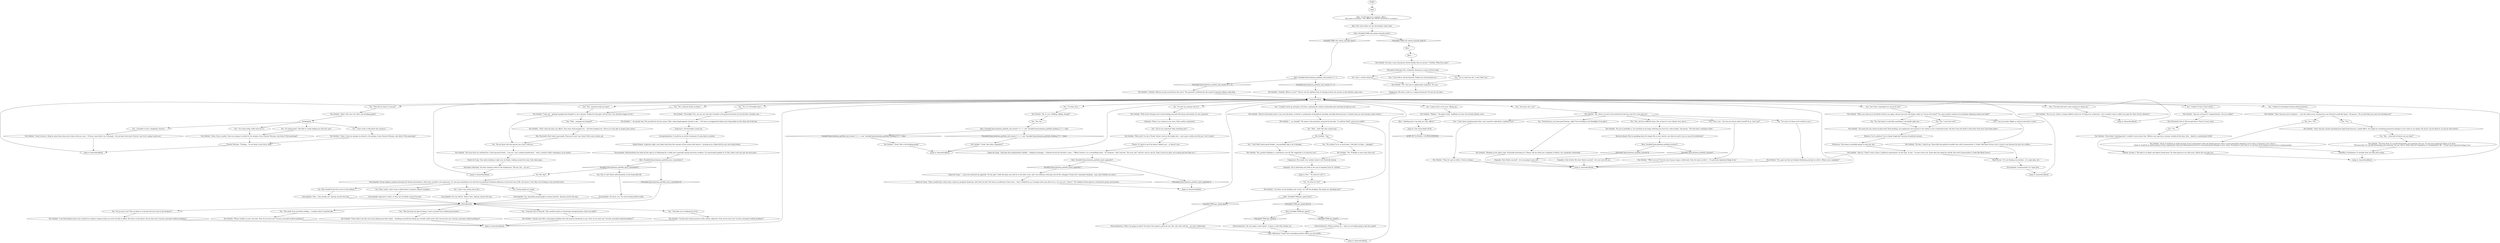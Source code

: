 # KINEEMA / LAZARETH CALL
# Here you can complete TASK.call_station_lazareth and get mocked by Nix Gottlieb.
# ==================================================
digraph G {
	  0 [label="START"];
	  1 [label="input"];
	  2 [label="You: \"Do you know who this person was, have I told you...\""];
	  3 [label="You: \"It's going great! I feel like it's really helping me with this case!\""];
	  4 [label="Jump to: [lazarethcallhub]"];
	  5 [label="Nix Gottlieb: \"Yup.\""];
	  6 [label="Endurance: The money is probably going to some old, oily..."];
	  7 [label="You: \"No wonder I'm in so much pain. I feel like I've been... damaged.\""];
	  8 [label="Jump to: [The actual Radio HUB]"];
	  9 [label="Nix Gottlieb: \"Great. I have an autopsy to attend to. An autopsy of one Chester McLaine, who died of *fish poisoning*.\""];
	  10 [label="Nix Gottlieb: \"Yes, there's no end to the misfortunes fate has seen fit to rain upon me.\""];
	  11 [label="You: \"Doc, someone broke my heart.\""];
	  12 [label="You: \"I still *feel* pretty good though. I can probably take a lot of damage.\""];
	  13 [label="Nix Gottlieb: \"What, you want me to do blood work for you again, tell you just how bad things really are *across the board*? You want another rundown of everything collapsing inside your body?\""];
	  14 [label="Esprit de Corps: \"Only a month later, when I got a chance to properly thank him, did I find out that *he* had no recollection of the event -- that's Gottlieb for ya. In league with some devil, he is, I'm sure of it. Cheers!\" The clinking of beer glasses is drowned in group conversation..."];
	  15 [label="You: \"I feel like you're making fun of me.\""];
	  16 [label="You: \"So you see it too? That my body is to become the last torch in the darkness?\""];
	  17 [label="You: \"I couldn't reach up and grab a tie from a spinning fan without unbearable pain shooting through my arm.\""];
	  18 [label="You: \"Yes. I want the truth!\""];
	  19 [label="Encyclopedia: You can still be. There's time. Anyway, answer the man."];
	  20 [label="Nix Gottlieb: \"Great to hear it. Stop by some time when you're done with your case -- I'll draw some blood, run it through -- let you know how much 'forever' your liver's going to give you.\""];
	  21 [label="Nix Gottlieb: \"Gottlieb. What is it now?\" There's not the slightest hint of wanting to know the answer in that familiar raspy voice."];
	  22 [label="Nix Gottlieb: \"Great! Any other complaints?\""];
	  23 [label="Nix Gottlieb: \"Do that. I need to go. Some idiot has glued his eyelids shut with Cyanoacrylate. It *looks* like Mack Torson, but it's hard to say because his eyes are swollen...\""];
	  24 [label="Endurance: The firewalker cannot die."];
	  25 [label="Encyclopedia: Yes, especially young people in young countries. Anyway, answer the man."];
	  26 [label="Logic: Abstinence *could* have immediate positive effects on your health."];
	  27 [label="Authority: There is no surprise in his voice. Only careless superiority."];
	  28 [label="You: \"I'm in a bad way, doc. A real *bad* way.\""];
	  29 [label="Nix Gottlieb: \"Then let's get on with it. Clock is ticking.\""];
	  30 [label="Nix Gottlieb: \"For you it probably is. I'm counting on my lungs outliving your liver by a wide margin.\" He pauses. \"Not that that's anything to fête.\""];
	  31 [label="Reaction Speed: Was he speaking about his longer life or your shorter one when he said it was no cause for celebration?"];
	  32 [label="Nix Gottlieb: \"That's the tiny vessels pulsating from high blood pressure, stupid officer. You might be sustaining permanent damage to your vision as we speak. Not much I can do about it. I'm not an *eye* doctor.\""];
	  33 [label="Nix Gottlieb: \"From what I can tell, you're just playing into their hands -- disabling yourself from doing any actually useful work. Now, do you have any *current, pressing* medical problems?\""];
	  34 [label="Encyclopedia: Uhm... they already are. Anyway, answer the man."];
	  35 [label="Composure: He sounds very careless about it all. Positively breezy."];
	  36 [label="Jump to: [lazarethcallhub]"];
	  37 [label="Alice: \"...\""];
	  38 [label="You: \"I decided to stop. Completely. Forever.\""];
	  39 [label="You: \"Sure, sure -- but can you tell me about myself? As in, who I am?\""];
	  40 [label="Nix Gottlieb: \"...or, actually!\" He seems to be positively surprised by the idea. \"It could be *both*, given your profile.\""];
	  41 [label="You: \"Wait... both? But that sounds bad.\""];
	  42 [label="Electrochemistry: Oh, but speed, sweet speed... It goes so well with alcohol, too..."];
	  43 [label="Electrochemistry: Which reminds me -- when are we finally going to get that speed?"];
	  44 [label="Nix Gottlieb: \"What else? I'm not a *brain* doctor. Look on the bright side -- you've got a whole new life now. Use it wisely.\""];
	  45 [label="You: But why?"];
	  46 [label="Chester McLaine: \"Fucking... I'm not dead, it just hurts, okay?\""];
	  47 [label="You: \"I guess that's it for now.\" [Hang up.]"];
	  48 [label="You: \"Yes...\""];
	  49 [label="You: \"Yes, it's Firewalker here.\""];
	  50 [label="Nix Gottlieb: \"Firewalker? Yes, yes you are. Just don't breathe in the general direction of your fire-feet. Actually, wait...\""];
	  51 [label="Nix Gottlieb: \"You must have me confused for a close personal friend... I am not. I am a medical professional -- with a constant *idiot* emergency on my hands.\""];
	  52 [label="Encyclopedia: Ignorance is bliss, as they say. Go ahead, answer the man!"];
	  53 [label="Alice: \"It will take just a moment, officer...\"\nShe seems to hesitate. \"Yes, officer, you will be connected in a moment...\""];
	  54 [label="Suggestion: Was that a snarl or a suppressed groan? No love for you here."];
	  55 [label="You: \"I don't know anything about fate. I just wanted to talk about a medical issue.\""];
	  56 [label="Nix Gottlieb: \"The busy kind. It's not life-threatening, just annoying. For you. I've got more important things to do here.\"\n\"The busy kind. It's not life-threatening, just annoying. For you, that is, what with your reputation as a sharpshooter. Me -- I've got more important things to do.\""];
	  57 [label="Empathy: You're detecting very little in the way of empathy from Dr. Gottlieb."];
	  58 [label="You: \"Wait... pumped and dumped?\""];
	  59 [label="Nix Gottlieb: \"That's what the guys say, officer. That some chick pumped you -- and then dumped you. Threw you away like an empty juice carton.\""];
	  60 [label="Pain Threshold: Don't take it personally. There just wasn't any *juice* left in your carton, pal."];
	  61 [label="Alice: \"...\""];
	  63 [label="Empathy: Don't flatter yourself -- he's not going to miss you."];
	  64 [label="Nix Gottlieb: \"Look, pal -- getting *pumped and dumped* is not a disease. People live through it all the time. You should be happy for her.\""];
	  65 [label="Alice: Variable[\"plaza.kineema_gottlieb_esprit_appendix\"]"];
	  66 [label="Variable[\"plaza.kineema_gottlieb_esprit_appendix\"]", shape=diamond];
	  67 [label="!(Variable[\"plaza.kineema_gottlieb_esprit_appendix\"])", shape=diamond];
	  68 [label="You: \"You're not surprised? Okay. Anything else?\""];
	  69 [label="Pain Threshold: Sort of. But by god does it *burn* in your chest..."];
	  70 [label="Nix Gottlieb: \"And no, I *don't* want to hear a *political commentary* on the topic. In fact -- I've got work to do. Some idiot has glued his eyelids shut with Cyanoacrylate. It looks like Mack Torson.\""];
	  71 [label="Jump to: [You: \"\"So what do I do?\"\"]"];
	  72 [label="Nix Gottlieb: \"Didn't. But now I do. How's the drinking going?\""];
	  73 [label="Nix Gottlieb: \"Great! How's the drinking going?\""];
	  74 [label="You: \"You know who I am?\""];
	  75 [label="You: \"I don't want to talk about this anymore.\""];
	  76 [label="Nix Gottlieb: \"*Who* you are? You lost your human visage a while back. Now let's get on with it -- I've got more important things to do.\""];
	  77 [label="Nix Gottlieb: \"Cut down on the drinking, pal. In fact, cut *off* the drinking. The drugs too. Anything else?\""];
	  78 [label="You: \"I see your point. Might as well just get back to work.\""];
	  79 [label="Jump to: [lazarethcallhub]"];
	  80 [label="Nix Gottlieb: \"Sounds more like a newspaper headline that will surprise absolutely no one. Now, do you have any *current, pressing* medical problems?\""];
	  81 [label="You: Young people are stupid."];
	  82 [label="You: I wish I was young and on fire."];
	  83 [label="Volition: Accept it. The body is an object and objects break down. Do what good you can with yours, before the rest goes too."];
	  84 [label="Jump to: [lazarethcallhub]"];
	  85 [label="Jump to: [lazarethcallhub]"];
	  86 [label="Nix Gottlieb: \"You want the real, honest-to-god truth? Stop drinking, eat magnesium and vitamin D. Our station is not a retirement home. We don't have the funds to deal with *rock stars* past their prime.\""];
	  87 [label="Nix Gottlieb: \"Great. Have a medal. I have an autopsy to attend to. An autopsy of one Chester McLaine, who died of *fish poisoning*.\""];
	  88 [label="Nix Gottlieb: \"Oh, it's you. I know a woman skilled at that sort of thing over in Jamrock... but I wouldn't want to inflict you upon her. Best of luck, detective.\""];
	  89 [label="You: \"I'm sorry I've been such a bother to you...\""];
	  90 [label="Alice: Variable[\"TASK.get_speed_done\"]"];
	  91 [label="Variable[\"TASK.get_speed_done\"]", shape=diamond];
	  92 [label="!(Variable[\"TASK.get_speed_done\"])", shape=diamond];
	  93 [label="Alice: Variable[\"TASK.get_speed\"]"];
	  94 [label="Variable[\"TASK.get_speed\"]", shape=diamond];
	  95 [label="!(Variable[\"TASK.get_speed\"])", shape=diamond];
	  96 [label="Nix Gottlieb: \"Even better! Anything else? I wouldn't worry about that. Officers your age have coronary trouble all the time. Also -- death is a natural part of life.\""];
	  97 [label="Encyclopedia: Young religious people protesting the Seraise government, which they consider to be oppressive. It's also got something to do with the encroaching Occidental influences on the local way of life. You have to *not* like a lot of things to set yourself on fire."];
	  98 [label="You: This is *not* about self-immolation in the Samarskilt AR."];
	  99 [label="Mack Torson: \"It's not fucking cryo-actilate... it's super glue, doc.\""];
	  100 [label="Encyclopedia: Cyanoacrylate *is* super glue."];
	  101 [label="Alice: Variable[\"TASK.call_station_lazareth_done\"]"];
	  102 [label="Variable[\"TASK.call_station_lazareth_done\"]", shape=diamond];
	  103 [label="!(Variable[\"TASK.call_station_lazareth_done\"])", shape=diamond];
	  104 [label="Nix Gottlieb: \"Gottlieb. What'd you get yourself into this time?\" The question is followed by the sound of someone taking a long drag."];
	  105 [label="You: \"Just a routine check-up.\""];
	  106 [label="You: \"Isn't there *anything* you can do for me?\""];
	  107 [label="Inland Empire: A glorious sight: your body, tired from the vastness of the visions that haunt it,  burning up in a flame fed by your own living breath."];
	  108 [label="Nix Gottlieb: \"I'm the most serious person at this station, detective. Now, do you have any *current, pressing* medical problems?\""];
	  109 [label="Nix Gottlieb: \"I see third-degree burns and a referral to a plastic surgeon whom you won't be able to afford. But that's in the future. Do you have any *current, pressing* medical problems?\""];
	  110 [label="Alice: Variable[\"plaza.kineema_gottlieb_call_counter\"] >= 2  and  Variable[\"plaza.kineema_gottlieb_drinking_2\"] == false"];
	  111 [label="Variable[\"plaza.kineema_gottlieb_call_counter\"] >= 2  and  Variable[\"plaza.kineema_gottlieb_drinking_2\"] == false", shape=diamond];
	  112 [label="!(Variable[\"plaza.kineema_gottlieb_call_counter\"] >= 2  and  Variable[\"plaza.kineema_gottlieb_drinking_2\"] == false)", shape=diamond];
	  113 [label="Empathy: A bit of both. But don't flatter yourself -- he's not sorry for you."];
	  114 [label="Nix Gottlieb: \"Yes, positive thinking is a well-known cure-all. My suggestion is to exercise a lot.\""];
	  115 [label="Nix Gottlieb: \"Please wonder on your own time. Now, do you have any *current, pressing* medical problems?\""];
	  116 [label="lazarethcallhub"];
	  117 [label="You: \"I've been bad and I want someone to abuse me.\""];
	  118 [label="You: \"I'm trying really, really hard not to.\""];
	  119 [label="Nix Gottlieb: \"Oh, spare me the sad drunken blubbering and get on with it. What's your complaint?\""];
	  120 [label="Jump to: [lazarethcallhub]"];
	  121 [label="You: \"I've lost my memory. All of it.\""];
	  122 [label="You: \"So what do I do?\""];
	  123 [label="You: \"No, that doesn't sound like something I can handle right now...\""];
	  124 [label="Jump to: [lazarethcallhub]"];
	  125 [label="Esprit de Corps: \"...and so he removed my appendix *on the spot*, while the party was still on in the other room. And I was delirious with pain and all the schnapps I'd had, but I remember thinking -- man, that Gottlieb can stitch...\""];
	  126 [label="firewalkerhub"];
	  127 [label="You: \"The smell of my own flesh cooking... I wonder what it would be like...\""];
	  128 [label="Perception (Hearing): You hear someone whine in the background. \"My eye, doc... my eye...\""];
	  129 [label="Jump to: [lazarethcallhub]"];
	  130 [label="Rhetoric: So it's political! You're being *neglected* because of political reasons..."];
	  131 [label="Hand/Eye Coordination: It certainly does not help with aiming..."];
	  132 [label="Nix Gottlieb: You hear a man clearing his throat briskly, then an answer: \"Gottlieb. What'd ya want?\""];
	  133 [label="Nix Gottlieb: \"Mhphm.\" The phone clicks. Suddenly you hear the already familiar voice..."];
	  134 [label="You: \"I think I've had a heart attack...\""];
	  135 [label="You: (Lie.) \"No.\""];
	  136 [label="Conceptualization: It would be an artistic statement of some kind or another."];
	  137 [label="Drama: It's hard to say if he doesn't believe you -- or doesn't care."];
	  138 [label="Esprit de Corps: One needs tending to right now, he thinks, looking around the room. God, these apes..."];
	  139 [label="Alice: \"Anything else I can help you with, officer?\""];
	  140 [label="You: \"How did you know it was me?\""];
	  141 [label="Alice: Variable[\"plaza.kineema_gottlieb_call_counter\"] >= 2"];
	  142 [label="Variable[\"plaza.kineema_gottlieb_call_counter\"] >= 2", shape=diamond];
	  143 [label="!(Variable[\"plaza.kineema_gottlieb_call_counter\"] >= 2)", shape=diamond];
	  144 [label="Perception (Hearing): He's carelessly chewing on a piece of hard candy."];
	  145 [label="You: \"I was told to call the lazareth. People are worried about me...\""];
	  146 [label="Nix Gottlieb: \"Oh,\" the man is unpleasantly surprised. \"It's you.\""];
	  147 [label="Alice: Variable[\"plaza.kineema_gottlieb_reaction\"]"];
	  148 [label="Variable[\"plaza.kineema_gottlieb_reaction\"]", shape=diamond];
	  149 [label="!(Variable[\"plaza.kineema_gottlieb_reaction\"])", shape=diamond];
	  150 [label="Nix Gottlieb: \"Good. It would be an awful nuisance if your experiments with your blood pressure were to cause permanent damage to your vision. A nuisance to you, that is.\"\n\"Good. It would be an awful nuisance if your experiments with your blood pressure were to cause permanent damage to your vision. A nuisance to you, that is, on account of you being so proud of your marksmanship.\""];
	  151 [label="You: \"'Cop Sets Fire to Himself.' That would be quite an interesting conceptual piece, don't you think?\""];
	  152 [label="You: They should be forced to serve in the military."];
	  153 [label="Encyclopedia: Of course, yes. You were having health trouble."];
	  154 [label="You: \"Doc, someone broke my heart.\""];
	  155 [label="Nix Gottlieb: \"Yes. Probably in more ways than one.\""];
	  156 [label="You: \"Yes, but...\""];
	  157 [label="drinkinghub"];
	  158 [label="You: \"Good fortune, you mean good fortune, right? You're basking in the floodlight of my glory.\""];
	  159 [label="You: \"Yes, we live in difficult times. But at least it's over. Almost over, that is...\""];
	  160 [label="Nix Gottlieb: \"Basking in your glory, yeah. Practically drowning in it. Please, tell me what your complaint is before I am completely submerged.\""];
	  161 [label="Nix Gottlieb: \"Hard to tell exactly what it was over the phone. Could be a combination of peripheral neuralgia and high blood pressure. Could be that you were having a heart attack...\""];
	  162 [label="You: \"But... what kind of doctor are you then?\""];
	  163 [label="Nix Gottlieb: \"And you survived it! Congratulations. Are you mobile?\""];
	  164 [label="Nix Gottlieb: \"...do exactly that. Put yourself out of your misery. Take a deep diaphragmatic breath in and...\" You hear an exaggerated inhale and a long exhale on the other end of the line."];
	  165 [label="Alice: Variable[\"plaza.kineema_gottlieb_encyc_immolation\"]"];
	  166 [label="Variable[\"plaza.kineema_gottlieb_encyc_immolation\"]", shape=diamond];
	  167 [label="!(Variable[\"plaza.kineema_gottlieb_encyc_immolation\"])", shape=diamond];
	  168 [label="You: That's awful. I don't want to think about it anymore. [Ignore thought.]"];
	  169 [label="Alice: Her voices fades out into the familiar radio static."];
	  170 [label="Nix Gottlieb: \"Ah, it's you. Walking, talking, though?\""];
	  171 [label="You: \"I think I've developed extreme photosensitivity...\""];
	  172 [label="Electrochemistry: What's he going on about? You know that speed is great for you. But, shh, don't tell him -- he won't understand."];
	  173 [label="Jump to: [lazarethcallhub]"];
	  174 [label="You: \"This has been my plan all along. I want to protest the Coalition government.\""];
	  175 [label="You: \"I've been shot...\""];
	  176 [label="Nix Gottlieb: \"That's because you're hungover -- even the radio waves coming from your direction smell like liquor.\" He pauses. \"Do you feel like your eyes are twitching too?\""];
	  177 [label="You: \"Yes.\""];
	  178 [label="Jump to: [lazarethcallhub]"];
	  179 [label="Nix Gottlieb: \"With all the damage you've been dealing yourself with drugs and alcohol, I'm not surprised.\""];
	  180 [label="Esprit de Corps: \"And then that motherfucker Gottlieb -- reeking of schnapps -- ordered me into his butcher's room...\" Officer Fischer is in a storytelling mood -- he continues: \"And I ask him, 'You sure, doc?' and he's cool as can be, 'Yeah, if you're in pain, we've gotta get that baby out...'\""];
	  181 [label="Encyclopedia: Self-immolation has been all the rage in Lo Manthang for a while now, especially among university students. It is particularly popular in Co Hoi, where such acts get the most press."];
	  7760201 [label="JUMP OUT to PLAZA / COUPRIS KINEEMA", shape=diamond];
	  0 -> 1
	  1 -> 53
	  2 -> 51
	  3 -> 87
	  4 -> 116
	  5 -> 12
	  5 -> 7
	  6 -> 70
	  7 -> 155
	  8 -> 7760201
	  9 -> 46
	  10 -> 39
	  10 -> 55
	  10 -> 89
	  10 -> 158
	  10 -> 159
	  11 -> 64
	  12 -> 114
	  13 -> 18
	  13 -> 123
	  13 -> 78
	  14 -> 85
	  15 -> 108
	  16 -> 109
	  17 -> 161
	  18 -> 86
	  19 -> 126
	  20 -> 4
	  21 -> 116
	  22 -> 84
	  23 -> 99
	  24 -> 136
	  25 -> 126
	  26 -> 173
	  27 -> 68
	  28 -> 146
	  29 -> 120
	  30 -> 31
	  31 -> 147
	  32 -> 162
	  33 -> 79
	  34 -> 126
	  35 -> 57
	  36 -> 116
	  37 -> 61
	  38 -> 20
	  39 -> 76
	  40 -> 41
	  40 -> 122
	  41 -> 5
	  42 -> 26
	  43 -> 26
	  44 -> 137
	  45 -> 97
	  46 -> 4
	  47 -> 133
	  48 -> 96
	  49 -> 50
	  50 -> 164
	  51 -> 138
	  52 -> 126
	  53 -> 169
	  54 -> 116
	  55 -> 29
	  56 -> 131
	  57 -> 71
	  58 -> 59
	  59 -> 60
	  60 -> 2
	  61 -> 132
	  63 -> 120
	  64 -> 58
	  64 -> 2
	  65 -> 66
	  65 -> 67
	  66 -> 125
	  67 -> 85
	  68 -> 44
	  69 -> 48
	  70 -> 99
	  71 -> 122
	  72 -> 157
	  73 -> 84
	  74 -> 10
	  75 -> 9
	  76 -> 120
	  77 -> 90
	  78 -> 23
	  79 -> 116
	  80 -> 79
	  81 -> 25
	  82 -> 19
	  83 -> 178
	  84 -> 116
	  85 -> 116
	  86 -> 130
	  87 -> 46
	  88 -> 129
	  89 -> 119
	  90 -> 91
	  90 -> 92
	  91 -> 172
	  92 -> 93
	  93 -> 94
	  93 -> 95
	  94 -> 43
	  95 -> 42
	  96 -> 83
	  97 -> 152
	  97 -> 81
	  97 -> 82
	  97 -> 168
	  98 -> 153
	  99 -> 100
	  100 -> 124
	  101 -> 102
	  101 -> 103
	  102 -> 141
	  103 -> 37
	  104 -> 116
	  105 -> 146
	  106 -> 13
	  107 -> 181
	  108 -> 79
	  109 -> 79
	  110 -> 112
	  110 -> 111
	  111 -> 73
	  112 -> 22
	  113 -> 120
	  114 -> 35
	  115 -> 79
	  116 -> 134
	  116 -> 74
	  116 -> 171
	  116 -> 140
	  116 -> 11
	  116 -> 106
	  116 -> 175
	  116 -> 47
	  116 -> 49
	  116 -> 17
	  116 -> 117
	  116 -> 121
	  116 -> 154
	  117 -> 88
	  118 -> 87
	  119 -> 120
	  120 -> 116
	  121 -> 179
	  122 -> 77
	  123 -> 86
	  124 -> 116
	  125 -> 14
	  126 -> 174
	  126 -> 15
	  126 -> 16
	  126 -> 151
	  126 -> 127
	  127 -> 115
	  128 -> 36
	  129 -> 116
	  130 -> 6
	  131 -> 178
	  132 -> 144
	  133 -> 139
	  134 -> 163
	  135 -> 150
	  136 -> 107
	  137 -> 180
	  138 -> 128
	  139 -> 8
	  140 -> 72
	  141 -> 142
	  141 -> 143
	  142 -> 21
	  143 -> 104
	  144 -> 105
	  144 -> 145
	  144 -> 28
	  145 -> 146
	  146 -> 54
	  147 -> 148
	  147 -> 149
	  148 -> 113
	  149 -> 63
	  150 -> 131
	  151 -> 80
	  152 -> 34
	  153 -> 126
	  154 -> 64
	  155 -> 35
	  156 -> 110
	  157 -> 75
	  157 -> 118
	  157 -> 3
	  157 -> 38
	  158 -> 160
	  159 -> 30
	  160 -> 120
	  161 -> 40
	  162 -> 56
	  163 -> 69
	  164 -> 24
	  165 -> 166
	  165 -> 167
	  166 -> 98
	  166 -> 45
	  167 -> 126
	  168 -> 52
	  169 -> 101
	  170 -> 156
	  171 -> 176
	  172 -> 26
	  173 -> 116
	  174 -> 33
	  175 -> 170
	  176 -> 177
	  176 -> 135
	  177 -> 32
	  178 -> 116
	  179 -> 27
	  180 -> 65
	  181 -> 165
}

